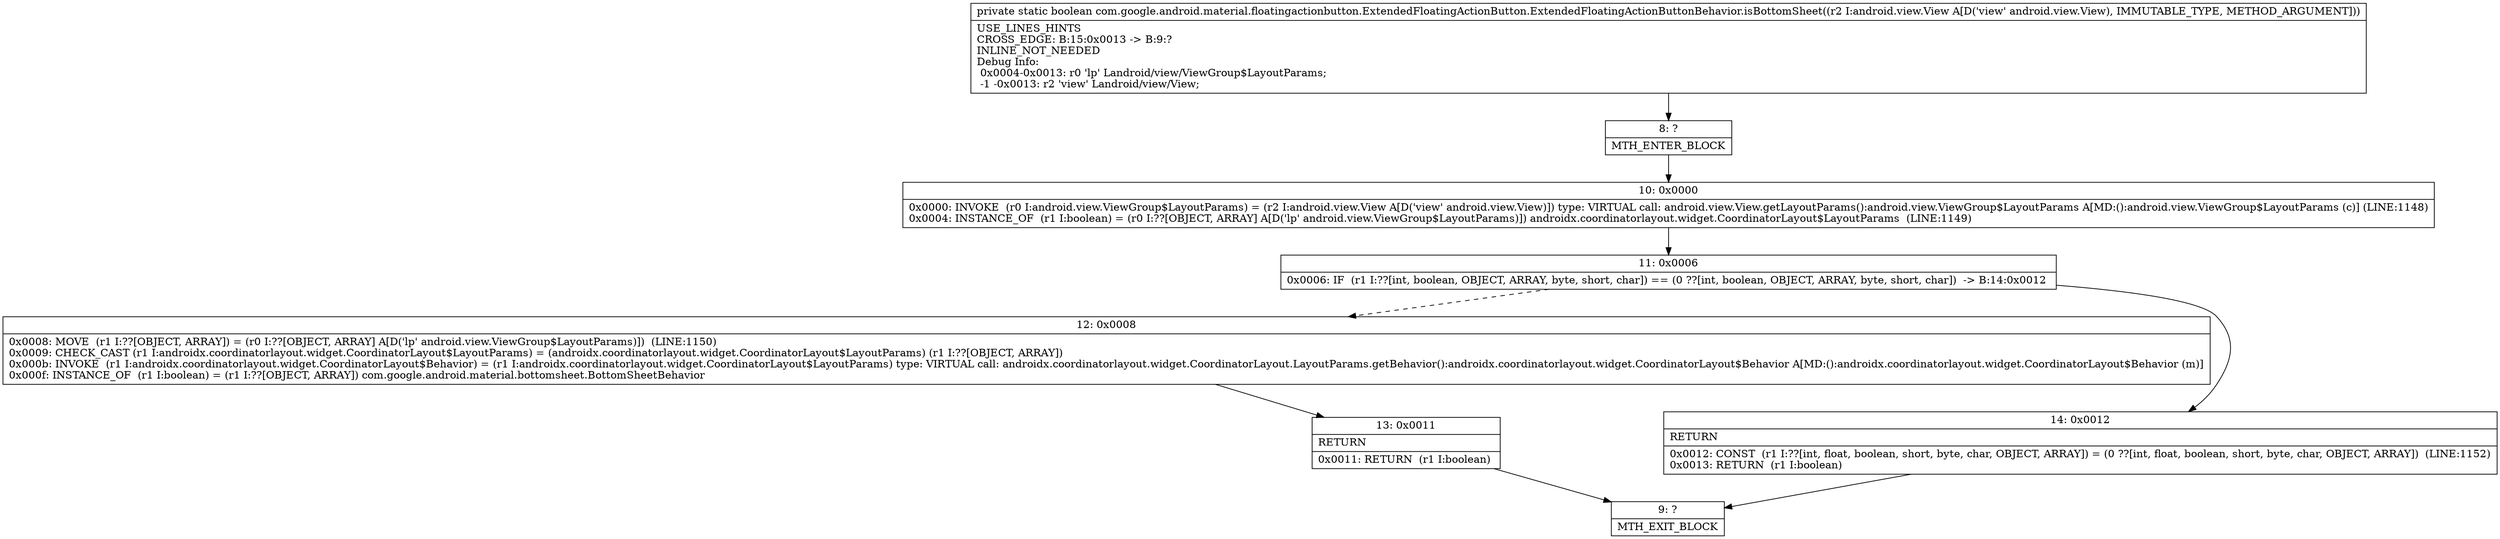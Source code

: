 digraph "CFG forcom.google.android.material.floatingactionbutton.ExtendedFloatingActionButton.ExtendedFloatingActionButtonBehavior.isBottomSheet(Landroid\/view\/View;)Z" {
Node_8 [shape=record,label="{8\:\ ?|MTH_ENTER_BLOCK\l}"];
Node_10 [shape=record,label="{10\:\ 0x0000|0x0000: INVOKE  (r0 I:android.view.ViewGroup$LayoutParams) = (r2 I:android.view.View A[D('view' android.view.View)]) type: VIRTUAL call: android.view.View.getLayoutParams():android.view.ViewGroup$LayoutParams A[MD:():android.view.ViewGroup$LayoutParams (c)] (LINE:1148)\l0x0004: INSTANCE_OF  (r1 I:boolean) = (r0 I:??[OBJECT, ARRAY] A[D('lp' android.view.ViewGroup$LayoutParams)]) androidx.coordinatorlayout.widget.CoordinatorLayout$LayoutParams  (LINE:1149)\l}"];
Node_11 [shape=record,label="{11\:\ 0x0006|0x0006: IF  (r1 I:??[int, boolean, OBJECT, ARRAY, byte, short, char]) == (0 ??[int, boolean, OBJECT, ARRAY, byte, short, char])  \-\> B:14:0x0012 \l}"];
Node_12 [shape=record,label="{12\:\ 0x0008|0x0008: MOVE  (r1 I:??[OBJECT, ARRAY]) = (r0 I:??[OBJECT, ARRAY] A[D('lp' android.view.ViewGroup$LayoutParams)])  (LINE:1150)\l0x0009: CHECK_CAST (r1 I:androidx.coordinatorlayout.widget.CoordinatorLayout$LayoutParams) = (androidx.coordinatorlayout.widget.CoordinatorLayout$LayoutParams) (r1 I:??[OBJECT, ARRAY]) \l0x000b: INVOKE  (r1 I:androidx.coordinatorlayout.widget.CoordinatorLayout$Behavior) = (r1 I:androidx.coordinatorlayout.widget.CoordinatorLayout$LayoutParams) type: VIRTUAL call: androidx.coordinatorlayout.widget.CoordinatorLayout.LayoutParams.getBehavior():androidx.coordinatorlayout.widget.CoordinatorLayout$Behavior A[MD:():androidx.coordinatorlayout.widget.CoordinatorLayout$Behavior (m)]\l0x000f: INSTANCE_OF  (r1 I:boolean) = (r1 I:??[OBJECT, ARRAY]) com.google.android.material.bottomsheet.BottomSheetBehavior \l}"];
Node_13 [shape=record,label="{13\:\ 0x0011|RETURN\l|0x0011: RETURN  (r1 I:boolean) \l}"];
Node_9 [shape=record,label="{9\:\ ?|MTH_EXIT_BLOCK\l}"];
Node_14 [shape=record,label="{14\:\ 0x0012|RETURN\l|0x0012: CONST  (r1 I:??[int, float, boolean, short, byte, char, OBJECT, ARRAY]) = (0 ??[int, float, boolean, short, byte, char, OBJECT, ARRAY])  (LINE:1152)\l0x0013: RETURN  (r1 I:boolean) \l}"];
MethodNode[shape=record,label="{private static boolean com.google.android.material.floatingactionbutton.ExtendedFloatingActionButton.ExtendedFloatingActionButtonBehavior.isBottomSheet((r2 I:android.view.View A[D('view' android.view.View), IMMUTABLE_TYPE, METHOD_ARGUMENT]))  | USE_LINES_HINTS\lCROSS_EDGE: B:15:0x0013 \-\> B:9:?\lINLINE_NOT_NEEDED\lDebug Info:\l  0x0004\-0x0013: r0 'lp' Landroid\/view\/ViewGroup$LayoutParams;\l  \-1 \-0x0013: r2 'view' Landroid\/view\/View;\l}"];
MethodNode -> Node_8;Node_8 -> Node_10;
Node_10 -> Node_11;
Node_11 -> Node_12[style=dashed];
Node_11 -> Node_14;
Node_12 -> Node_13;
Node_13 -> Node_9;
Node_14 -> Node_9;
}

